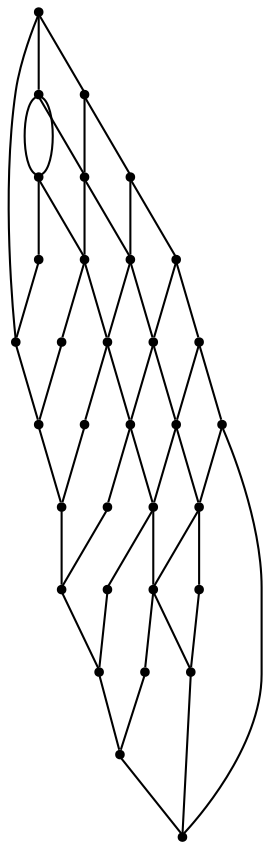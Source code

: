 graph {
  node [shape=point,comment="{\"directed\":false,\"doi\":\"10.1007/978-3-642-11805-0_23\",\"figure\":\"4 (1)\"}"]

  v0 [pos="1122.302298115575,1440.9585913539927"]
  v1 [pos="1122.302298115575,1381.5661027356618"]
  v2 [pos="1122.302298115575,1530.0482624022436"]
  v3 [pos="1122.302298115575,1470.65583738532"]
  v4 [pos="1122.302298115575,1678.5271465963574"]
  v5 [pos="1122.302298115575,1619.1347533801377"]
  v6 [pos="1003.4743447148522,1351.8709555507698"]
  v7 [pos="1003.4743447148522,1292.4785623345501"]
  v8 [pos="1003.4743447148522,1381.5661027356618"]
  v9 [pos="1003.4743447148522,1440.9585913539927"]
  v10 [pos="1003.4743447148522,1470.6558373853202"]
  v11 [pos="1003.4743447148522,1530.0482624022436"]
  v12 [pos="1003.4743447148522,1619.1347533801377"]
  v13 [pos="1003.4743447148522,1678.5271465963574"]
  v14 [pos="944.0603918740915,1351.8709555507698"]
  v15 [pos="944.0603918740915,1381.5661027356618"]
  v16 [pos="944.0603918740915,1440.9585913539927"]
  v17 [pos="944.0603918740915,1470.65583738532"]
  v18 [pos="944.0603918740915,1530.0482624022438"]
  v19 [pos="944.0603918740915,1619.1347533801377"]
  v20 [pos="944.0603918740915,1678.5271465963574"]
  v21 [pos="1062.889379190844,1381.5661027356618"]
  v22 [pos="884.6453414916991,1381.5661027356618"]
  v23 [pos="1062.889379190844,1440.9585913539927"]
  v24 [pos="884.6453414916991,1440.9585913539927"]
  v25 [pos="1062.889379190844,1470.6558373853202"]
  v26 [pos="884.6453414916991,1470.6558373853202"]
  v27 [pos="884.6453414916991,1530.0482624022436"]
  v28 [pos="1062.889379190844,1530.0482624022438"]
  v29 [pos="1062.889379190844,1619.1347533801377"]
  v30 [pos="884.6453414916991,1619.1347533801377"]
  v31 [pos="1062.889379190844,1678.5271465963576"]
  v32 [pos="884.6453414916991,1678.5271465963576"]

  v0 -- v1 [id="-1",pos="1122.302298115575,1440.9585913539927 1122.302298115575,1381.5661027356618 1122.302298115575,1381.5661027356618 1122.302298115575,1381.5661027356618"]
  v2 -- v3 [id="-2",pos="1122.302298115575,1530.0482624022436 1122.302298115575,1470.65583738532 1122.302298115575,1470.65583738532 1122.302298115575,1470.65583738532"]
  v4 -- v5 [id="-3",pos="1122.302298115575,1678.5271465963574 1122.302298115575,1619.1347533801377 1122.302298115575,1619.1347533801377 1122.302298115575,1619.1347533801377"]
  v1 -- v7 [id="-4",pos="1122.302298115575,1381.5661027356618 1122.3012801059456,1292.4785623345501 1122.3012801059456,1292.4785623345501 1122.3012801059456,1292.4785623345501 1003.4743447148522,1292.4785623345501 1003.4743447148522,1292.4785623345501 1003.4743447148522,1292.4785623345501"]
  v32 -- v30 [id="-6",pos="884.6453414916991,1678.5271465963576 884.6453414916991,1619.1347533801377 884.6453414916991,1619.1347533801377 884.6453414916991,1619.1347533801377"]
  v30 -- v27 [id="-7",pos="884.6453414916991,1619.1347533801377 884.6453414916991,1530.0482624022436 884.6453414916991,1530.0482624022436 884.6453414916991,1530.0482624022436"]
  v27 -- v26 [id="-8",pos="884.6453414916991,1530.0482624022436 884.6453414916991,1470.6558373853202 884.6453414916991,1470.6558373853202 884.6453414916991,1470.6558373853202"]
  v26 -- v24 [id="-9",pos="884.6453414916991,1470.6558373853202 884.6453414916991,1440.9585913539927 884.6453414916991,1440.9585913539927 884.6453414916991,1440.9585913539927"]
  v24 -- v22 [id="-10",pos="884.6453414916991,1440.9585913539927 884.6453414916991,1381.5661027356618 884.6453414916991,1381.5661027356618 884.6453414916991,1381.5661027356618"]
  v22 -- v7 [id="-11",pos="884.6453414916991,1381.5661027356618 884.6453414916991,1292.4785623345501 884.6453414916991,1292.4785623345501 884.6453414916991,1292.4785623345501 1003.4743447148522,1292.4785623345501 1003.4743447148522,1292.4785623345501 1003.4743447148522,1292.4785623345501"]
  v20 -- v13 [id="-13",pos="944.0603918740915,1678.5271465963574 1003.4743447148522,1678.5271465963574 1003.4743447148522,1678.5271465963574 1003.4743447148522,1678.5271465963574"]
  v13 -- v31 [id="-14",pos="1003.4743447148522,1678.5271465963574 1062.889379190844,1678.5271465963576 1062.889379190844,1678.5271465963576 1062.889379190844,1678.5271465963576"]
  v31 -- v4 [id="-15",pos="1062.889379190844,1678.5271465963576 1122.302298115575,1678.5271465963574 1122.302298115575,1678.5271465963574 1122.302298115575,1678.5271465963574"]
  v30 -- v19 [id="-16",pos="884.6453414916991,1619.1347533801377 944.0603918740915,1619.1347533801377 944.0603918740915,1619.1347533801377 944.0603918740915,1619.1347533801377"]
  v19 -- v12 [id="-17",pos="944.0603918740915,1619.1347533801377 1003.4743447148522,1619.1347533801377 1003.4743447148522,1619.1347533801377 1003.4743447148522,1619.1347533801377"]
  v12 -- v29 [id="-18",pos="1003.4743447148522,1619.1347533801377 1062.889379190844,1619.1347533801377 1062.889379190844,1619.1347533801377 1062.889379190844,1619.1347533801377"]
  v29 -- v5 [id="-19",pos="1062.889379190844,1619.1347533801377 1122.302298115575,1619.1347533801377 1122.302298115575,1619.1347533801377 1122.302298115575,1619.1347533801377"]
  v27 -- v18 [id="-20",pos="884.6453414916991,1530.0482624022436 944.0603918740915,1530.0482624022438 944.0603918740915,1530.0482624022438 944.0603918740915,1530.0482624022438"]
  v18 -- v11 [id="-21",pos="944.0603918740915,1530.0482624022438 1003.4743447148522,1530.0482624022436 1003.4743447148522,1530.0482624022436 1003.4743447148522,1530.0482624022436"]
  v11 -- v28 [id="-22",pos="1003.4743447148522,1530.0482624022436 1062.889379190844,1530.0482624022438 1062.889379190844,1530.0482624022438 1062.889379190844,1530.0482624022438"]
  v28 -- v2 [id="-23",pos="1062.889379190844,1530.0482624022438 1122.302298115575,1530.0482624022436 1122.302298115575,1530.0482624022436 1122.302298115575,1530.0482624022436"]
  v26 -- v17 [id="-25",pos="884.6453414916991,1470.6558373853202 944.0603918740915,1470.65583738532 944.0603918740915,1470.65583738532 944.0603918740915,1470.65583738532"]
  v17 -- v10 [id="-26",pos="944.0603918740915,1470.65583738532 1003.4743447148522,1470.6558373853202 1003.4743447148522,1470.6558373853202 1003.4743447148522,1470.6558373853202"]
  v10 -- v25 [id="-27",pos="1003.4743447148522,1470.6558373853202 1062.889379190844,1470.6558373853202 1062.889379190844,1470.6558373853202 1062.889379190844,1470.6558373853202"]
  v25 -- v3 [id="-28",pos="1062.889379190844,1470.6558373853202 1122.302298115575,1470.65583738532 1122.302298115575,1470.65583738532 1122.302298115575,1470.65583738532"]
  v24 -- v16 [id="-30",pos="884.6453414916991,1440.9585913539927 944.0603918740915,1440.9585913539927 944.0603918740915,1440.9585913539927 944.0603918740915,1440.9585913539927"]
  v16 -- v9 [id="-31",pos="944.0603918740915,1440.9585913539927 1003.4743447148522,1440.9585913539927 1003.4743447148522,1440.9585913539927 1003.4743447148522,1440.9585913539927"]
  v9 -- v23 [id="-32",pos="1003.4743447148522,1440.9585913539927 1062.889379190844,1440.9585913539927 1062.889379190844,1440.9585913539927 1062.889379190844,1440.9585913539927"]
  v23 -- v0 [id="-33",pos="1062.889379190844,1440.9585913539927 1122.302298115575,1440.9585913539927 1122.302298115575,1440.9585913539927 1122.302298115575,1440.9585913539927"]
  v22 -- v15 [id="-34",pos="884.6453414916991,1381.5661027356618 944.0603918740915,1381.5661027356618 944.0603918740915,1381.5661027356618 944.0603918740915,1381.5661027356618"]
  v15 -- v8 [id="-35",pos="944.0603918740915,1381.5661027356618 1003.4743447148522,1381.5661027356618 1003.4743447148522,1381.5661027356618 1003.4743447148522,1381.5661027356618"]
  v8 -- v21 [id="-36",pos="1003.4743447148522,1381.5661027356618 1062.889379190844,1381.5661027356618 1062.889379190844,1381.5661027356618 1062.889379190844,1381.5661027356618"]
  v21 -- v1 [id="-37",pos="1062.889379190844,1381.5661027356618 1122.302298115575,1381.5661027356618 1122.302298115575,1381.5661027356618 1122.302298115575,1381.5661027356618"]
  v32 -- v20 [id="-38",pos="884.6453414916991,1678.5271465963576 944.0603918740915,1678.5271465963574 944.0603918740915,1678.5271465963574 944.0603918740915,1678.5271465963574"]
  v32 -- v4 [id="-39",pos="884.6453414916991,1678.5271465963576 884.6453414916991,1708.225442050903 884.6453414916991,1708.225442050903 884.6453414916991,1708.225442050903 1122.3012801059456,1708.225442050903 1122.3012801059456,1708.225442050903 1122.3012801059456,1708.225442050903 1122.302298115575,1678.5271465963574 1122.302298115575,1678.5271465963574 1122.302298115575,1678.5271465963574"]
  v20 -- v13 [id="-40",pos="944.0603918740915,1678.5271465963574 944.0603918740915,1708.225442050903 944.0603918740915,1708.225442050903 944.0603918740915,1708.225442050903 1003.475378630882,1708.225442050903 1003.475378630882,1708.225442050903 1003.475378630882,1708.225442050903 1003.4743447148522,1678.5271465963574 1003.4743447148522,1678.5271465963574 1003.4743447148522,1678.5271465963574"]
  v19 -- v18 [id="-41",pos="944.0603918740915,1619.1347533801377 944.0603918740915,1530.0482624022438 944.0603918740915,1530.0482624022438 944.0603918740915,1530.0482624022438"]
  v16 -- v15 [id="-42",pos="944.0603918740915,1440.9585913539927 944.0603918740915,1381.5661027356618 944.0603918740915,1381.5661027356618 944.0603918740915,1381.5661027356618"]
  v15 -- v14 [id="-43",pos="944.0603918740915,1381.5661027356618 944.0603918740915,1351.8709555507698 944.0603918740915,1351.8709555507698 944.0603918740915,1351.8709555507698"]
  v14 -- v6 [id="-44",pos="944.0603918740915,1351.8709555507698 1003.4743447148522,1351.8709555507698 1003.4743447148522,1351.8709555507698 1003.4743447148522,1351.8709555507698"]
  v17 -- v16 [id="-45",pos="944.0603918740915,1470.65583738532 944.0603918740915,1440.9585913539927 944.0603918740915,1440.9585913539927 944.0603918740915,1440.9585913539927"]
  v13 -- v12 [id="-46",pos="1003.4743447148522,1678.5271465963574 1003.4743447148522,1619.1347533801377 1003.4743447148522,1619.1347533801377 1003.4743447148522,1619.1347533801377"]
  v12 -- v11 [id="-47",pos="1003.4743447148522,1619.1347533801377 1003.4743447148522,1530.0482624022436 1003.4743447148522,1530.0482624022436 1003.4743447148522,1530.0482624022436"]
  v11 -- v10 [id="-48",pos="1003.4743447148522,1530.0482624022436 1003.4743447148522,1470.6558373853202 1003.4743447148522,1470.6558373853202 1003.4743447148522,1470.6558373853202"]
  v10 -- v9 [id="-49",pos="1003.4743447148522,1470.6558373853202 1003.4743447148522,1440.9585913539927 1003.4743447148522,1440.9585913539927 1003.4743447148522,1440.9585913539927"]
  v9 -- v8 [id="-50",pos="1003.4743447148522,1440.9585913539927 1003.4743447148522,1381.5661027356618 1003.4743447148522,1381.5661027356618 1003.4743447148522,1381.5661027356618"]
  v8 -- v6 [id="-51",pos="1003.4743447148522,1381.5661027356618 1003.4743447148522,1351.8709555507698 1003.4743447148522,1351.8709555507698 1003.4743447148522,1351.8709555507698"]
  v6 -- v7 [id="-52",pos="1003.4743447148522,1351.8709555507698 1003.4743447148522,1292.4785623345501 1003.4743447148522,1292.4785623345501 1003.4743447148522,1292.4785623345501"]
  v20 -- v19 [id="-53",pos="944.0603918740915,1678.5271465963574 944.0603918740915,1619.1347533801377 944.0603918740915,1619.1347533801377 944.0603918740915,1619.1347533801377"]
  v5 -- v2 [id="-55",pos="1122.302298115575,1619.1347533801377 1122.302298115575,1530.0482624022436 1122.302298115575,1530.0482624022436 1122.302298115575,1530.0482624022436"]
  v3 -- v0 [id="-57",pos="1122.302298115575,1470.65583738532 1122.302298115575,1440.9585913539927 1122.302298115575,1440.9585913539927 1122.302298115575,1440.9585913539927"]
  v18 -- v17 [id="-58",pos="944.0603918740915,1530.0482624022438 944.0603918740915,1470.65583738532 944.0603918740915,1470.65583738532 944.0603918740915,1470.65583738532"]
}